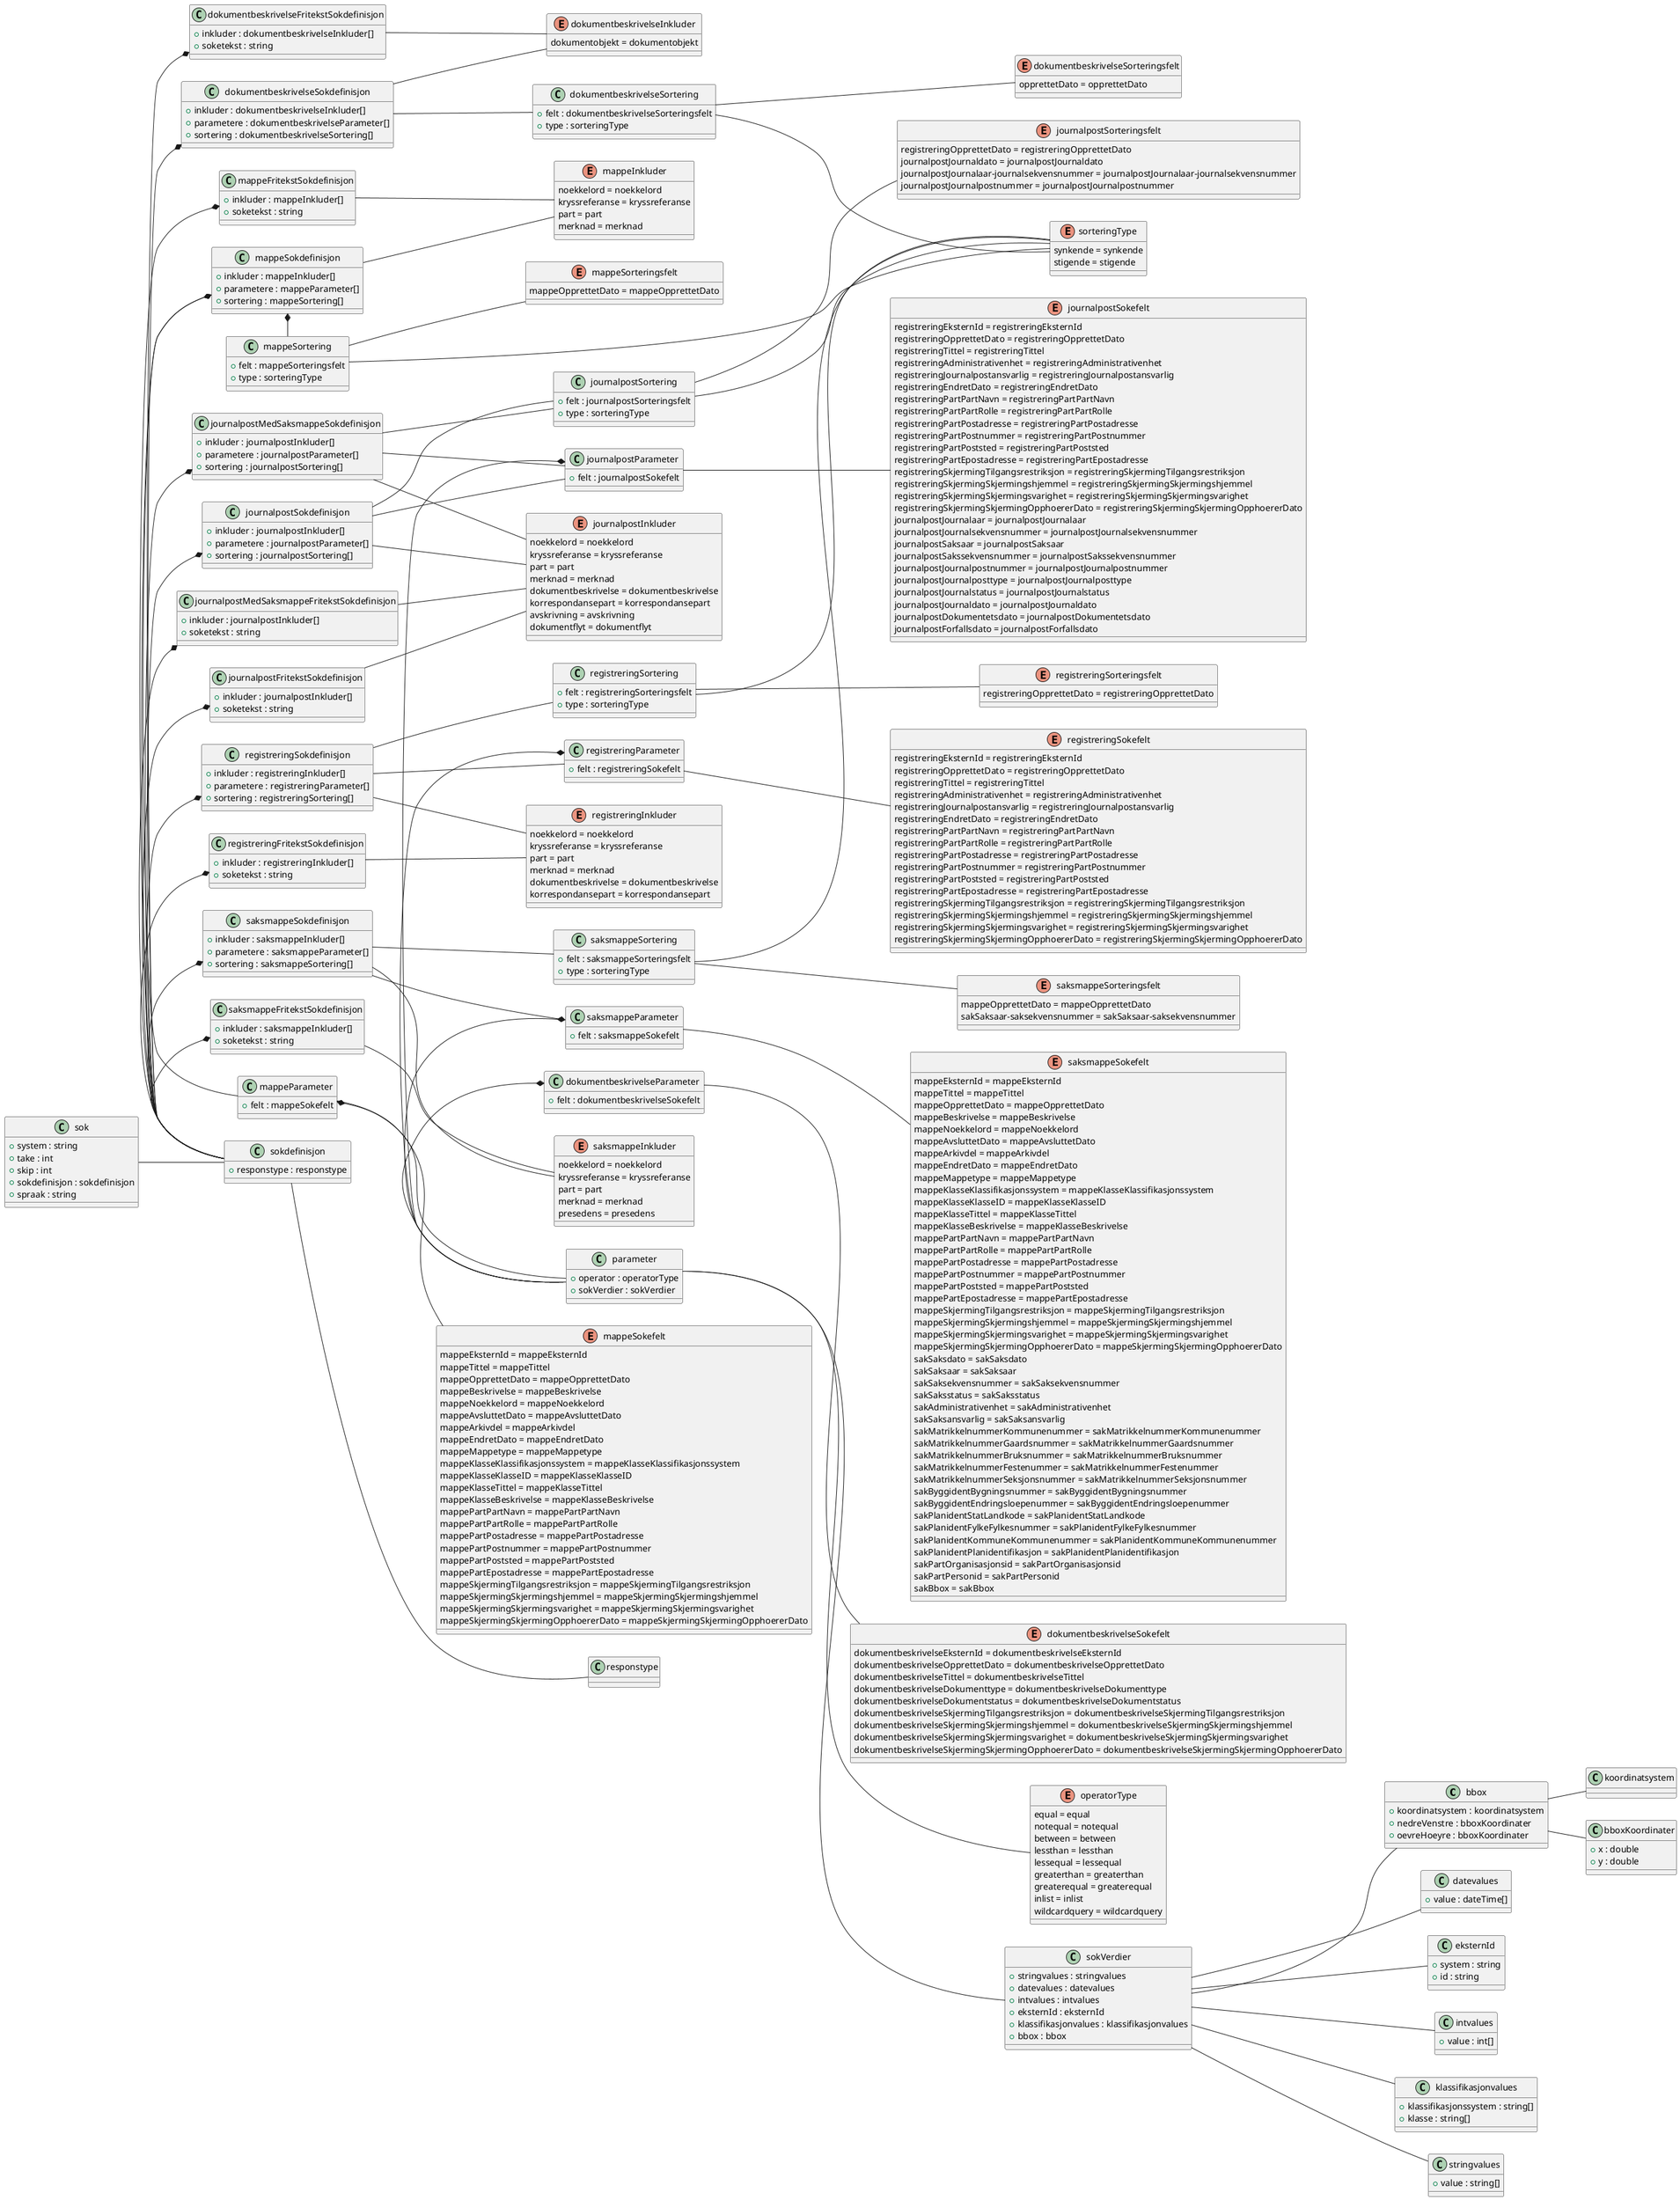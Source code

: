 @startuml
left to right direction

class bbox {
    +koordinatsystem : koordinatsystem
    +nedreVenstre : bboxKoordinater
    +oevreHoeyre : bboxKoordinater
}
bbox -- koordinatsystem
bbox -- bboxKoordinater
class bboxKoordinater {
    +x : double
    +y : double
}
class datevalues {
    +value : dateTime[]
}
class dokumentbeskrivelseFritekstSokdefinisjon {
    +inkluder : dokumentbeskrivelseInkluder[]
    +soketekst : string
}
dokumentbeskrivelseFritekstSokdefinisjon *- sokdefinisjon
dokumentbeskrivelseFritekstSokdefinisjon -- dokumentbeskrivelseInkluder
enum dokumentbeskrivelseInkluder {
    dokumentobjekt = dokumentobjekt
}
class dokumentbeskrivelseParameter {
    +felt : dokumentbeskrivelseSokefelt
}
dokumentbeskrivelseParameter *- parameter
dokumentbeskrivelseParameter -- dokumentbeskrivelseSokefelt
class dokumentbeskrivelseSokdefinisjon {
    +inkluder : dokumentbeskrivelseInkluder[]
    +parametere : dokumentbeskrivelseParameter[]
    +sortering : dokumentbeskrivelseSortering[]
}
dokumentbeskrivelseSokdefinisjon *- sokdefinisjon
dokumentbeskrivelseSokdefinisjon -- dokumentbeskrivelseInkluder
dokumentbeskrivelseSokdefinisjon -- dokumentbeskrivelseSortering
enum dokumentbeskrivelseSokefelt {
    dokumentbeskrivelseEksternId = dokumentbeskrivelseEksternId
    dokumentbeskrivelseOpprettetDato = dokumentbeskrivelseOpprettetDato
    dokumentbeskrivelseTittel = dokumentbeskrivelseTittel
    dokumentbeskrivelseDokumenttype = dokumentbeskrivelseDokumenttype
    dokumentbeskrivelseDokumentstatus = dokumentbeskrivelseDokumentstatus
    dokumentbeskrivelseSkjermingTilgangsrestriksjon = dokumentbeskrivelseSkjermingTilgangsrestriksjon
    dokumentbeskrivelseSkjermingSkjermingshjemmel = dokumentbeskrivelseSkjermingSkjermingshjemmel
    dokumentbeskrivelseSkjermingSkjermingsvarighet = dokumentbeskrivelseSkjermingSkjermingsvarighet
    dokumentbeskrivelseSkjermingSkjermingOpphoererDato = dokumentbeskrivelseSkjermingSkjermingOpphoererDato
}

class dokumentbeskrivelseSortering {
    +felt : dokumentbeskrivelseSorteringsfelt
    +type : sorteringType
}
dokumentbeskrivelseSortering -- dokumentbeskrivelseSorteringsfelt
dokumentbeskrivelseSortering -- sorteringType
enum dokumentbeskrivelseSorteringsfelt {
    opprettetDato = opprettetDato
}
class eksternId {
    +system : string
    +id : string
}
class intvalues {
    +value : int[]
}
class journalpostFritekstSokdefinisjon {
    +inkluder : journalpostInkluder[]
    +soketekst : string
}
journalpostFritekstSokdefinisjon *- sokdefinisjon
journalpostFritekstSokdefinisjon -- journalpostInkluder
enum journalpostInkluder {
    noekkelord = noekkelord
    kryssreferanse = kryssreferanse
    part = part
    merknad = merknad
    dokumentbeskrivelse = dokumentbeskrivelse
    korrespondansepart = korrespondansepart
    avskrivning = avskrivning
    dokumentflyt = dokumentflyt
}
class journalpostMedSaksmappeFritekstSokdefinisjon {
    +inkluder : journalpostInkluder[]
    +soketekst : string
}
journalpostMedSaksmappeFritekstSokdefinisjon *- sokdefinisjon
journalpostMedSaksmappeFritekstSokdefinisjon -- journalpostInkluder
class journalpostMedSaksmappeSokdefinisjon {
    +inkluder : journalpostInkluder[]
    +parametere : journalpostParameter[]
    +sortering : journalpostSortering[]
}
journalpostMedSaksmappeSokdefinisjon *- sokdefinisjon
journalpostMedSaksmappeSokdefinisjon -- journalpostInkluder
journalpostMedSaksmappeSokdefinisjon -- journalpostParameter
journalpostMedSaksmappeSokdefinisjon -- journalpostSortering
class journalpostParameter {
    +felt : journalpostSokefelt
}
journalpostParameter *- parameter
journalpostParameter -- journalpostSokefelt
class journalpostSokdefinisjon {
    +inkluder : journalpostInkluder[]
    +parametere : journalpostParameter[]
    +sortering : journalpostSortering[]
}
journalpostSokdefinisjon *- sokdefinisjon
journalpostSokdefinisjon -- journalpostInkluder
journalpostSokdefinisjon -- journalpostParameter
journalpostSokdefinisjon -- journalpostSortering
enum journalpostSokefelt {
    registreringEksternId = registreringEksternId
    registreringOpprettetDato = registreringOpprettetDato
    registreringTittel = registreringTittel
    registreringAdministrativenhet = registreringAdministrativenhet
    registreringJournalpostansvarlig = registreringJournalpostansvarlig
    registreringEndretDato = registreringEndretDato
    registreringPartPartNavn = registreringPartPartNavn
    registreringPartPartRolle = registreringPartPartRolle
    registreringPartPostadresse = registreringPartPostadresse
    registreringPartPostnummer = registreringPartPostnummer
    registreringPartPoststed = registreringPartPoststed
    registreringPartEpostadresse = registreringPartEpostadresse
    registreringSkjermingTilgangsrestriksjon = registreringSkjermingTilgangsrestriksjon
    registreringSkjermingSkjermingshjemmel = registreringSkjermingSkjermingshjemmel
    registreringSkjermingSkjermingsvarighet = registreringSkjermingSkjermingsvarighet
    registreringSkjermingSkjermingOpphoererDato = registreringSkjermingSkjermingOpphoererDato
    journalpostJournalaar = journalpostJournalaar
    journalpostJournalsekvensnummer = journalpostJournalsekvensnummer
    journalpostSaksaar = journalpostSaksaar
    journalpostSakssekvensnummer = journalpostSakssekvensnummer
    journalpostJournalpostnummer = journalpostJournalpostnummer
    journalpostJournalposttype = journalpostJournalposttype
    journalpostJournalstatus = journalpostJournalstatus
    journalpostJournaldato = journalpostJournaldato
    journalpostDokumentetsdato = journalpostDokumentetsdato
    journalpostForfallsdato = journalpostForfallsdato
}
class journalpostSortering {
    +felt : journalpostSorteringsfelt
    +type : sorteringType
}
journalpostSortering -- journalpostSorteringsfelt
journalpostSortering -- sorteringType
enum journalpostSorteringsfelt {
    registreringOpprettetDato = registreringOpprettetDato
    journalpostJournaldato = journalpostJournaldato
    journalpostJournalaar-journalsekvensnummer = journalpostJournalaar-journalsekvensnummer
    journalpostJournalpostnummer = journalpostJournalpostnummer
}
class klassifikasjonvalues {
    +klassifikasjonssystem : string[]
    +klasse : string[]
}
class mappeFritekstSokdefinisjon {
    +inkluder : mappeInkluder[]
    +soketekst : string
}
mappeFritekstSokdefinisjon *- sokdefinisjon
mappeFritekstSokdefinisjon -- mappeInkluder
enum mappeInkluder {
    noekkelord = noekkelord
    kryssreferanse = kryssreferanse
    part = part
    merknad = merknad
}
class mappeParameter {
    +felt : mappeSokefelt
}
mappeParameter *- parameter
mappeParameter -- mappeSokefelt
class mappeSokdefinisjon {
    +inkluder : mappeInkluder[]
    +parametere : mappeParameter[]
    +sortering : mappeSortering[]
}
mappeSokdefinisjon *- sokdefinisjon
mappeSokdefinisjon -- mappeInkluder
mappeSokdefinisjon *- mappeParameter
mappeSokdefinisjon *- mappeSortering
enum mappeSokefelt {
    mappeEksternId = mappeEksternId
    mappeTittel = mappeTittel
    mappeOpprettetDato = mappeOpprettetDato
    mappeBeskrivelse = mappeBeskrivelse
    mappeNoekkelord = mappeNoekkelord
    mappeAvsluttetDato = mappeAvsluttetDato
    mappeArkivdel = mappeArkivdel
    mappeEndretDato = mappeEndretDato
    mappeMappetype = mappeMappetype
    mappeKlasseKlassifikasjonssystem = mappeKlasseKlassifikasjonssystem
    mappeKlasseKlasseID = mappeKlasseKlasseID
    mappeKlasseTittel = mappeKlasseTittel
    mappeKlasseBeskrivelse = mappeKlasseBeskrivelse
    mappePartPartNavn = mappePartPartNavn
    mappePartPartRolle = mappePartPartRolle
    mappePartPostadresse = mappePartPostadresse
    mappePartPostnummer = mappePartPostnummer
    mappePartPoststed = mappePartPoststed
    mappePartEpostadresse = mappePartEpostadresse
    mappeSkjermingTilgangsrestriksjon = mappeSkjermingTilgangsrestriksjon
    mappeSkjermingSkjermingshjemmel = mappeSkjermingSkjermingshjemmel
    mappeSkjermingSkjermingsvarighet = mappeSkjermingSkjermingsvarighet
    mappeSkjermingSkjermingOpphoererDato = mappeSkjermingSkjermingOpphoererDato
}
class mappeSortering {
    +felt : mappeSorteringsfelt
    +type : sorteringType
}
mappeSortering -- mappeSorteringsfelt
mappeSortering -- sorteringType
enum mappeSorteringsfelt {
    mappeOpprettetDato = mappeOpprettetDato
}
enum operatorType {
    equal = equal
    notequal = notequal
    between = between
    lessthan = lessthan
    lessequal = lessequal
    greaterthan = greaterthan
    greaterequal = greaterequal
    inlist = inlist
    wildcardquery = wildcardquery
}
class parameter {
    +operator : operatorType
    +sokVerdier : sokVerdier
}
parameter -- operatorType
parameter -- sokVerdier
class registreringFritekstSokdefinisjon {
    +inkluder : registreringInkluder[]
    +soketekst : string
}
registreringFritekstSokdefinisjon *- sokdefinisjon
registreringFritekstSokdefinisjon -- registreringInkluder
enum registreringInkluder {
    noekkelord = noekkelord
    kryssreferanse = kryssreferanse
    part = part
    merknad = merknad
    dokumentbeskrivelse = dokumentbeskrivelse
    korrespondansepart = korrespondansepart
}
class registreringParameter {
    +felt : registreringSokefelt
}
registreringParameter *- parameter
registreringParameter -- registreringSokefelt
class registreringSokdefinisjon {
    +inkluder : registreringInkluder[]
    +parametere : registreringParameter[]
    +sortering : registreringSortering[]
}
registreringSokdefinisjon *- sokdefinisjon
registreringSokdefinisjon -- registreringInkluder
registreringSokdefinisjon -- registreringParameter
registreringSokdefinisjon -- registreringSortering
enum registreringSokefelt {
    registreringEksternId = registreringEksternId
    registreringOpprettetDato = registreringOpprettetDato
    registreringTittel = registreringTittel
    registreringAdministrativenhet = registreringAdministrativenhet
    registreringJournalpostansvarlig = registreringJournalpostansvarlig
    registreringEndretDato = registreringEndretDato
    registreringPartPartNavn = registreringPartPartNavn
    registreringPartPartRolle = registreringPartPartRolle
    registreringPartPostadresse = registreringPartPostadresse
    registreringPartPostnummer = registreringPartPostnummer
    registreringPartPoststed = registreringPartPoststed
    registreringPartEpostadresse = registreringPartEpostadresse
    registreringSkjermingTilgangsrestriksjon = registreringSkjermingTilgangsrestriksjon
    registreringSkjermingSkjermingshjemmel = registreringSkjermingSkjermingshjemmel
    registreringSkjermingSkjermingsvarighet = registreringSkjermingSkjermingsvarighet
    registreringSkjermingSkjermingOpphoererDato = registreringSkjermingSkjermingOpphoererDato
}
class registreringSortering {
    +felt : registreringSorteringsfelt
    +type : sorteringType
}
registreringSortering -- registreringSorteringsfelt
registreringSortering -- sorteringType
enum registreringSorteringsfelt {
    registreringOpprettetDato = registreringOpprettetDato
}
class saksmappeFritekstSokdefinisjon {
    +inkluder : saksmappeInkluder[]
    +soketekst : string
}
saksmappeFritekstSokdefinisjon *- sokdefinisjon
saksmappeFritekstSokdefinisjon -- saksmappeInkluder
enum saksmappeInkluder {
    noekkelord = noekkelord
    kryssreferanse = kryssreferanse
    part = part
    merknad = merknad
    presedens = presedens
}
class saksmappeParameter {
    +felt : saksmappeSokefelt
}
saksmappeParameter *- parameter
saksmappeParameter -- saksmappeSokefelt
class saksmappeSokdefinisjon {
    +inkluder : saksmappeInkluder[]
    +parametere : saksmappeParameter[]
    +sortering : saksmappeSortering[]
}
saksmappeSokdefinisjon *- sokdefinisjon
saksmappeSokdefinisjon -- saksmappeInkluder
saksmappeSokdefinisjon -- saksmappeParameter
saksmappeSokdefinisjon -- saksmappeSortering
enum saksmappeSokefelt {
    mappeEksternId = mappeEksternId
    mappeTittel = mappeTittel
    mappeOpprettetDato = mappeOpprettetDato
    mappeBeskrivelse = mappeBeskrivelse
    mappeNoekkelord = mappeNoekkelord
    mappeAvsluttetDato = mappeAvsluttetDato
    mappeArkivdel = mappeArkivdel
    mappeEndretDato = mappeEndretDato
    mappeMappetype = mappeMappetype
    mappeKlasseKlassifikasjonssystem = mappeKlasseKlassifikasjonssystem
    mappeKlasseKlasseID = mappeKlasseKlasseID
    mappeKlasseTittel = mappeKlasseTittel
    mappeKlasseBeskrivelse = mappeKlasseBeskrivelse
    mappePartPartNavn = mappePartPartNavn
    mappePartPartRolle = mappePartPartRolle
    mappePartPostadresse = mappePartPostadresse
    mappePartPostnummer = mappePartPostnummer
    mappePartPoststed = mappePartPoststed
    mappePartEpostadresse = mappePartEpostadresse
    mappeSkjermingTilgangsrestriksjon = mappeSkjermingTilgangsrestriksjon
    mappeSkjermingSkjermingshjemmel = mappeSkjermingSkjermingshjemmel
    mappeSkjermingSkjermingsvarighet = mappeSkjermingSkjermingsvarighet
    mappeSkjermingSkjermingOpphoererDato = mappeSkjermingSkjermingOpphoererDato
    sakSaksdato = sakSaksdato
    sakSaksaar = sakSaksaar
    sakSaksekvensnummer = sakSaksekvensnummer
    sakSaksstatus = sakSaksstatus
    sakAdministrativenhet = sakAdministrativenhet
    sakSaksansvarlig = sakSaksansvarlig
    sakMatrikkelnummerKommunenummer = sakMatrikkelnummerKommunenummer
    sakMatrikkelnummerGaardsnummer = sakMatrikkelnummerGaardsnummer
    sakMatrikkelnummerBruksnummer = sakMatrikkelnummerBruksnummer
    sakMatrikkelnummerFestenummer = sakMatrikkelnummerFestenummer
    sakMatrikkelnummerSeksjonsnummer = sakMatrikkelnummerSeksjonsnummer
    sakByggidentBygningsnummer = sakByggidentBygningsnummer
    sakByggidentEndringsloepenummer = sakByggidentEndringsloepenummer
    sakPlanidentStatLandkode = sakPlanidentStatLandkode
    sakPlanidentFylkeFylkesnummer = sakPlanidentFylkeFylkesnummer
    sakPlanidentKommuneKommunenummer = sakPlanidentKommuneKommunenummer
    sakPlanidentPlanidentifikasjon = sakPlanidentPlanidentifikasjon
    sakPartOrganisasjonsid = sakPartOrganisasjonsid
    sakPartPersonid = sakPartPersonid
    sakBbox = sakBbox
}
class saksmappeSortering {
    +felt : saksmappeSorteringsfelt
    +type : sorteringType
}
saksmappeSortering -- saksmappeSorteringsfelt
saksmappeSortering -- sorteringType
enum saksmappeSorteringsfelt {
    mappeOpprettetDato = mappeOpprettetDato
    sakSaksaar-saksekvensnummer = sakSaksaar-saksekvensnummer
}
class sok {
    +system : string
    +take : int
    +skip : int
    +sokdefinisjon : sokdefinisjon
    +spraak : string
}
sok -- sokdefinisjon
class sokVerdier {
    +stringvalues : stringvalues
    +datevalues : datevalues
    +intvalues : intvalues
    +eksternId : eksternId
    +klassifikasjonvalues : klassifikasjonvalues
    +bbox : bbox
}
sokVerdier -- stringvalues
sokVerdier -- datevalues
sokVerdier -- intvalues
sokVerdier -- eksternId
sokVerdier -- klassifikasjonvalues
sokVerdier -- bbox
class sokdefinisjon {
    +responstype : responstype
}
sokdefinisjon -- responstype
enum sorteringType {
    synkende = synkende
    stigende = stigende
}
class stringvalues {
    +value : string[]
}

@enduml
